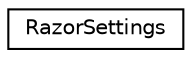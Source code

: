 digraph G
{
  edge [fontname="Helvetica",fontsize="10",labelfontname="Helvetica",labelfontsize="10"];
  node [fontname="Helvetica",fontsize="10",shape=record];
  rankdir=LR;
  Node1 [label="RazorSettings",height=0.2,width=0.4,color="black", fillcolor="white", style="filled",URL="$classRazorSettings.html"];
}
